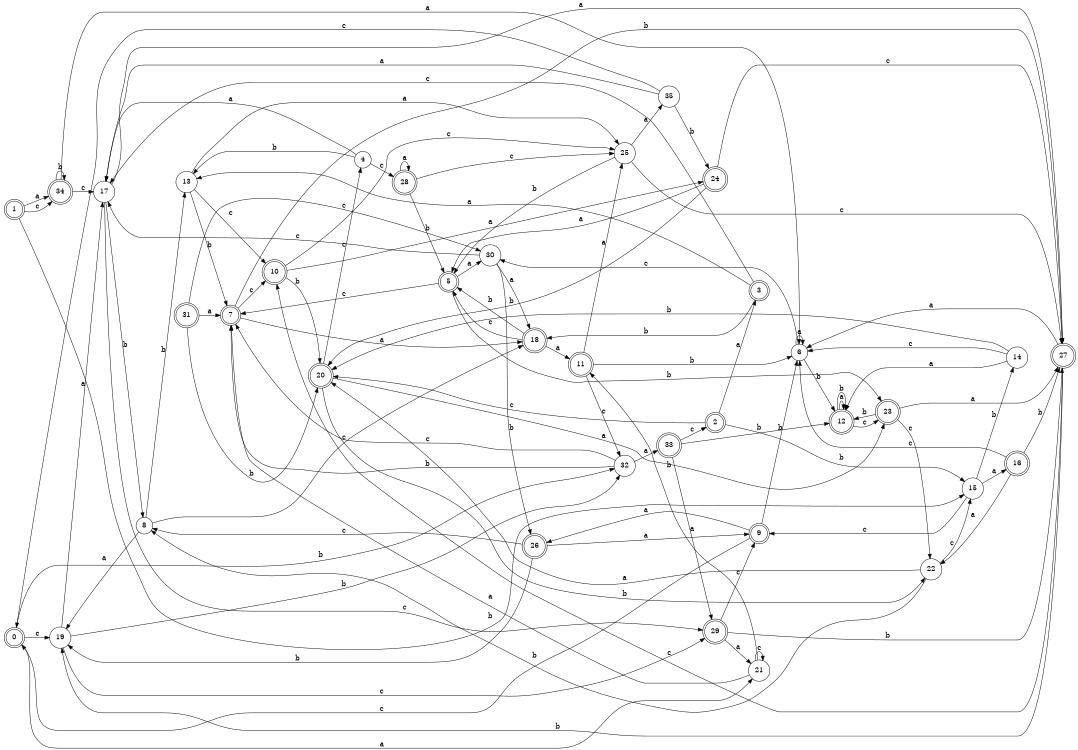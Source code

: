 digraph n29_3 {
__start0 [label="" shape="none"];

rankdir=LR;
size="8,5";

s0 [style="rounded,filled", color="black", fillcolor="white" shape="doublecircle", label="0"];
s1 [style="rounded,filled", color="black", fillcolor="white" shape="doublecircle", label="1"];
s2 [style="rounded,filled", color="black", fillcolor="white" shape="doublecircle", label="2"];
s3 [style="rounded,filled", color="black", fillcolor="white" shape="doublecircle", label="3"];
s4 [style="filled", color="black", fillcolor="white" shape="circle", label="4"];
s5 [style="rounded,filled", color="black", fillcolor="white" shape="doublecircle", label="5"];
s6 [style="filled", color="black", fillcolor="white" shape="circle", label="6"];
s7 [style="rounded,filled", color="black", fillcolor="white" shape="doublecircle", label="7"];
s8 [style="filled", color="black", fillcolor="white" shape="circle", label="8"];
s9 [style="rounded,filled", color="black", fillcolor="white" shape="doublecircle", label="9"];
s10 [style="rounded,filled", color="black", fillcolor="white" shape="doublecircle", label="10"];
s11 [style="rounded,filled", color="black", fillcolor="white" shape="doublecircle", label="11"];
s12 [style="rounded,filled", color="black", fillcolor="white" shape="doublecircle", label="12"];
s13 [style="filled", color="black", fillcolor="white" shape="circle", label="13"];
s14 [style="filled", color="black", fillcolor="white" shape="circle", label="14"];
s15 [style="filled", color="black", fillcolor="white" shape="circle", label="15"];
s16 [style="rounded,filled", color="black", fillcolor="white" shape="doublecircle", label="16"];
s17 [style="filled", color="black", fillcolor="white" shape="circle", label="17"];
s18 [style="rounded,filled", color="black", fillcolor="white" shape="doublecircle", label="18"];
s19 [style="filled", color="black", fillcolor="white" shape="circle", label="19"];
s20 [style="rounded,filled", color="black", fillcolor="white" shape="doublecircle", label="20"];
s21 [style="filled", color="black", fillcolor="white" shape="circle", label="21"];
s22 [style="filled", color="black", fillcolor="white" shape="circle", label="22"];
s23 [style="rounded,filled", color="black", fillcolor="white" shape="doublecircle", label="23"];
s24 [style="rounded,filled", color="black", fillcolor="white" shape="doublecircle", label="24"];
s25 [style="filled", color="black", fillcolor="white" shape="circle", label="25"];
s26 [style="rounded,filled", color="black", fillcolor="white" shape="doublecircle", label="26"];
s27 [style="rounded,filled", color="black", fillcolor="white" shape="doublecircle", label="27"];
s28 [style="rounded,filled", color="black", fillcolor="white" shape="doublecircle", label="28"];
s29 [style="rounded,filled", color="black", fillcolor="white" shape="doublecircle", label="29"];
s30 [style="filled", color="black", fillcolor="white" shape="circle", label="30"];
s31 [style="rounded,filled", color="black", fillcolor="white" shape="doublecircle", label="31"];
s32 [style="filled", color="black", fillcolor="white" shape="circle", label="32"];
s33 [style="rounded,filled", color="black", fillcolor="white" shape="doublecircle", label="33"];
s34 [style="rounded,filled", color="black", fillcolor="white" shape="doublecircle", label="34"];
s35 [style="filled", color="black", fillcolor="white" shape="circle", label="35"];
s0 -> s21 [label="a"];
s0 -> s32 [label="b"];
s0 -> s19 [label="c"];
s1 -> s34 [label="a"];
s1 -> s15 [label="b"];
s1 -> s34 [label="c"];
s2 -> s3 [label="a"];
s2 -> s15 [label="b"];
s2 -> s20 [label="c"];
s3 -> s13 [label="a"];
s3 -> s18 [label="b"];
s3 -> s17 [label="c"];
s4 -> s17 [label="a"];
s4 -> s13 [label="b"];
s4 -> s28 [label="c"];
s5 -> s30 [label="a"];
s5 -> s23 [label="b"];
s5 -> s7 [label="c"];
s6 -> s6 [label="a"];
s6 -> s12 [label="b"];
s6 -> s30 [label="c"];
s7 -> s18 [label="a"];
s7 -> s27 [label="b"];
s7 -> s10 [label="c"];
s8 -> s19 [label="a"];
s8 -> s13 [label="b"];
s8 -> s18 [label="c"];
s9 -> s26 [label="a"];
s9 -> s6 [label="b"];
s9 -> s0 [label="c"];
s10 -> s24 [label="a"];
s10 -> s20 [label="b"];
s10 -> s25 [label="c"];
s11 -> s25 [label="a"];
s11 -> s6 [label="b"];
s11 -> s32 [label="c"];
s12 -> s12 [label="a"];
s12 -> s12 [label="b"];
s12 -> s23 [label="c"];
s13 -> s25 [label="a"];
s13 -> s7 [label="b"];
s13 -> s10 [label="c"];
s14 -> s12 [label="a"];
s14 -> s20 [label="b"];
s14 -> s6 [label="c"];
s15 -> s16 [label="a"];
s15 -> s14 [label="b"];
s15 -> s9 [label="c"];
s16 -> s22 [label="a"];
s16 -> s27 [label="b"];
s16 -> s6 [label="c"];
s17 -> s27 [label="a"];
s17 -> s8 [label="b"];
s17 -> s29 [label="c"];
s18 -> s11 [label="a"];
s18 -> s5 [label="b"];
s18 -> s5 [label="c"];
s19 -> s17 [label="a"];
s19 -> s32 [label="b"];
s19 -> s29 [label="c"];
s20 -> s23 [label="a"];
s20 -> s22 [label="b"];
s20 -> s4 [label="c"];
s21 -> s7 [label="a"];
s21 -> s11 [label="b"];
s21 -> s21 [label="c"];
s22 -> s20 [label="a"];
s22 -> s8 [label="b"];
s22 -> s15 [label="c"];
s23 -> s27 [label="a"];
s23 -> s12 [label="b"];
s23 -> s22 [label="c"];
s24 -> s5 [label="a"];
s24 -> s20 [label="b"];
s24 -> s27 [label="c"];
s25 -> s35 [label="a"];
s25 -> s5 [label="b"];
s25 -> s27 [label="c"];
s26 -> s9 [label="a"];
s26 -> s19 [label="b"];
s26 -> s8 [label="c"];
s27 -> s6 [label="a"];
s27 -> s19 [label="b"];
s27 -> s10 [label="c"];
s28 -> s28 [label="a"];
s28 -> s5 [label="b"];
s28 -> s25 [label="c"];
s29 -> s21 [label="a"];
s29 -> s27 [label="b"];
s29 -> s9 [label="c"];
s30 -> s18 [label="a"];
s30 -> s26 [label="b"];
s30 -> s17 [label="c"];
s31 -> s7 [label="a"];
s31 -> s20 [label="b"];
s31 -> s30 [label="c"];
s32 -> s33 [label="a"];
s32 -> s7 [label="b"];
s32 -> s7 [label="c"];
s33 -> s29 [label="a"];
s33 -> s12 [label="b"];
s33 -> s2 [label="c"];
s34 -> s6 [label="a"];
s34 -> s34 [label="b"];
s34 -> s17 [label="c"];
s35 -> s17 [label="a"];
s35 -> s24 [label="b"];
s35 -> s0 [label="c"];

}